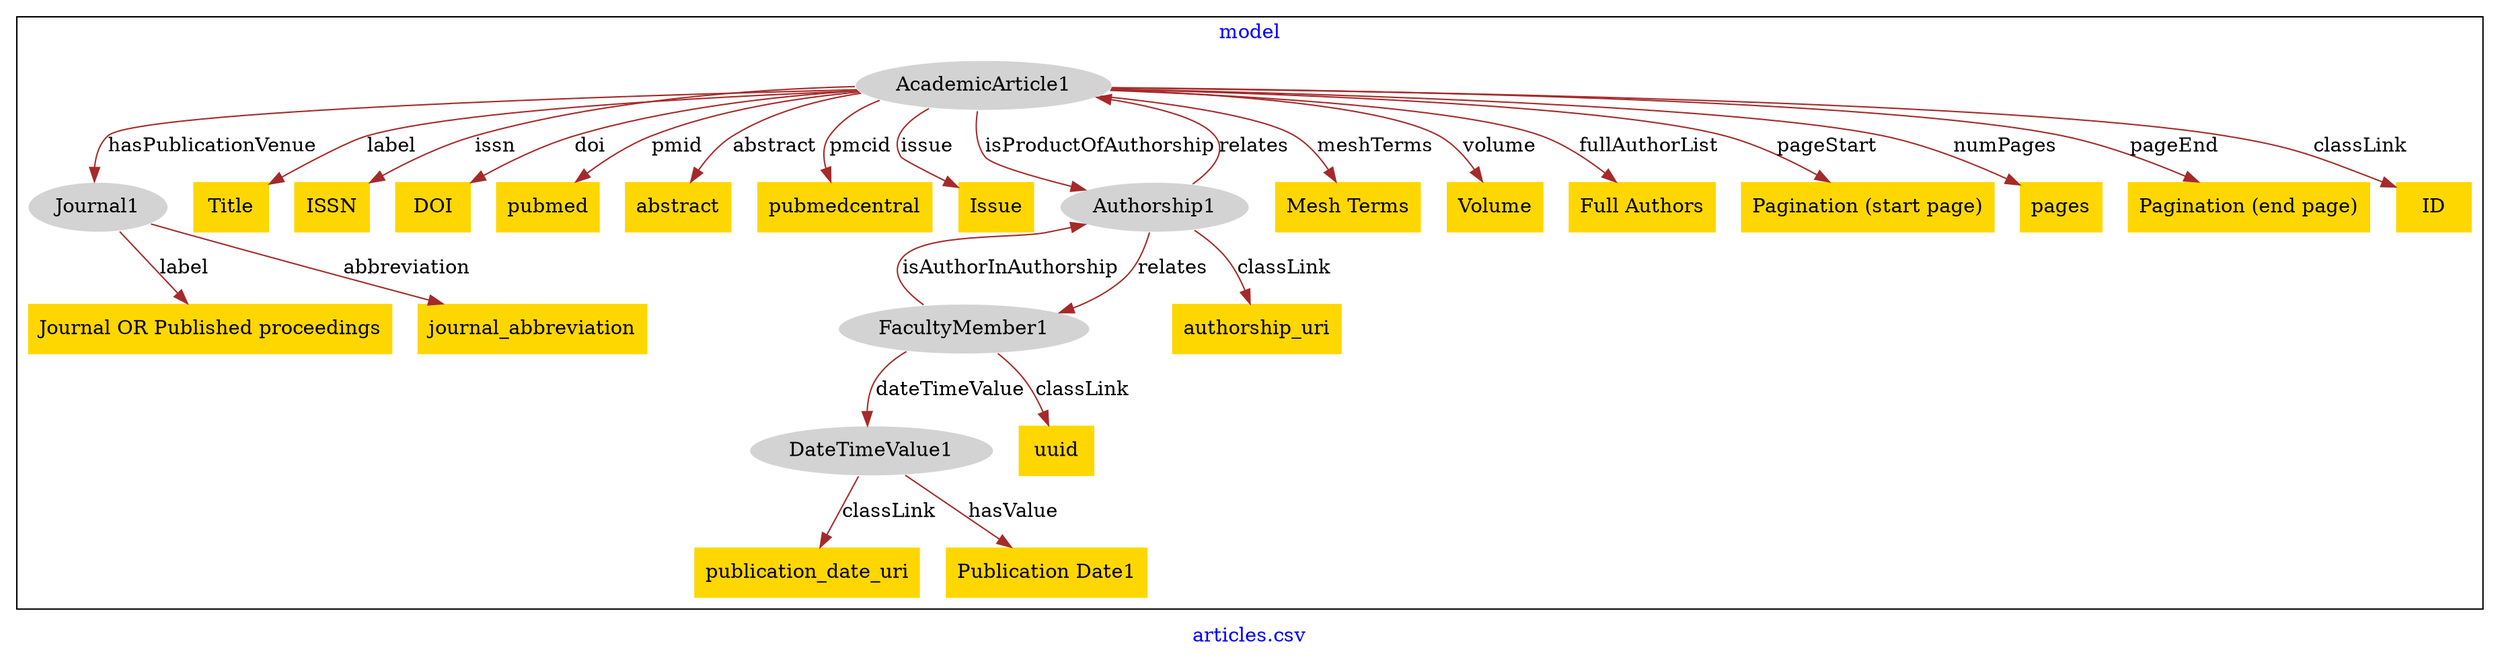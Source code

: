 digraph n0 {
fontcolor="blue"
remincross="true"
label="articles.csv"
subgraph cluster {
label="model"
n2[style="filled",color="white",fillcolor="lightgray",label="AcademicArticle1"];
n3[style="filled",color="white",fillcolor="lightgray",label="Journal1"];
n4[style="filled",color="white",fillcolor="lightgray",label="Authorship1"];
n5[style="filled",color="white",fillcolor="lightgray",label="FacultyMember1"];
n6[style="filled",color="white",fillcolor="lightgray",label="DateTimeValue1"];
n7[shape="plaintext",style="filled",fillcolor="gold",label="Title"];
n8[shape="plaintext",style="filled",fillcolor="gold",label="ISSN"];
n9[shape="plaintext",style="filled",fillcolor="gold",label="publication_date_uri"];
n10[shape="plaintext",style="filled",fillcolor="gold",label="DOI"];
n11[shape="plaintext",style="filled",fillcolor="gold",label="journal_abbreviation"];
n12[shape="plaintext",style="filled",fillcolor="gold",label="pubmed"];
n13[shape="plaintext",style="filled",fillcolor="gold",label="authorship_uri"];
n14[shape="plaintext",style="filled",fillcolor="gold",label="Journal OR Published proceedings"];
n15[shape="plaintext",style="filled",fillcolor="gold",label="abstract"];
n16[shape="plaintext",style="filled",fillcolor="gold",label="Publication Date1"];
n17[shape="plaintext",style="filled",fillcolor="gold",label="pubmedcentral"];
n18[shape="plaintext",style="filled",fillcolor="gold",label="Issue"];
n19[shape="plaintext",style="filled",fillcolor="gold",label="Mesh Terms"];
n20[shape="plaintext",style="filled",fillcolor="gold",label="Volume"];
n21[shape="plaintext",style="filled",fillcolor="gold",label="Full Authors"];
n22[shape="plaintext",style="filled",fillcolor="gold",label="Pagination (start page)"];
n23[shape="plaintext",style="filled",fillcolor="gold",label="pages"];
n24[shape="plaintext",style="filled",fillcolor="gold",label="Pagination (end page)"];
n25[shape="plaintext",style="filled",fillcolor="gold",label="uuid"];
n26[shape="plaintext",style="filled",fillcolor="gold",label="ID"];
}
n2 -> n3[color="brown",fontcolor="black",label="hasPublicationVenue"]
n2 -> n4[color="brown",fontcolor="black",label="isProductOfAuthorship"]
n4 -> n5[color="brown",fontcolor="black",label="relates"]
n5 -> n6[color="brown",fontcolor="black",label="dateTimeValue"]
n2 -> n7[color="brown",fontcolor="black",label="label"]
n2 -> n8[color="brown",fontcolor="black",label="issn"]
n6 -> n9[color="brown",fontcolor="black",label="classLink"]
n2 -> n10[color="brown",fontcolor="black",label="doi"]
n3 -> n11[color="brown",fontcolor="black",label="abbreviation"]
n2 -> n12[color="brown",fontcolor="black",label="pmid"]
n4 -> n13[color="brown",fontcolor="black",label="classLink"]
n3 -> n14[color="brown",fontcolor="black",label="label"]
n2 -> n15[color="brown",fontcolor="black",label="abstract"]
n6 -> n16[color="brown",fontcolor="black",label="hasValue"]
n2 -> n17[color="brown",fontcolor="black",label="pmcid"]
n2 -> n18[color="brown",fontcolor="black",label="issue"]
n2 -> n19[color="brown",fontcolor="black",label="meshTerms"]
n2 -> n20[color="brown",fontcolor="black",label="volume"]
n2 -> n21[color="brown",fontcolor="black",label="fullAuthorList"]
n2 -> n22[color="brown",fontcolor="black",label="pageStart"]
n2 -> n23[color="brown",fontcolor="black",label="numPages"]
n2 -> n24[color="brown",fontcolor="black",label="pageEnd"]
n5 -> n25[color="brown",fontcolor="black",label="classLink"]
n2 -> n26[color="brown",fontcolor="black",label="classLink"]
n5 -> n4[color="brown",fontcolor="black",label="isAuthorInAuthorship"]
n4 -> n2[color="brown",fontcolor="black",label="relates"]
}
